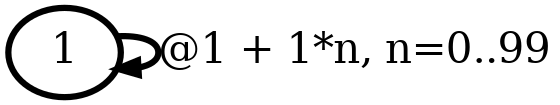 digraph G {
        node [style=rounded, penwidth=3, fontsize=20, shape=oval];
        "1" -> "1" [label="@1 + 1*n, n=0..99", color=black,arrowsize=1,style=bold,penwidth=3,fontsize=20];
}
